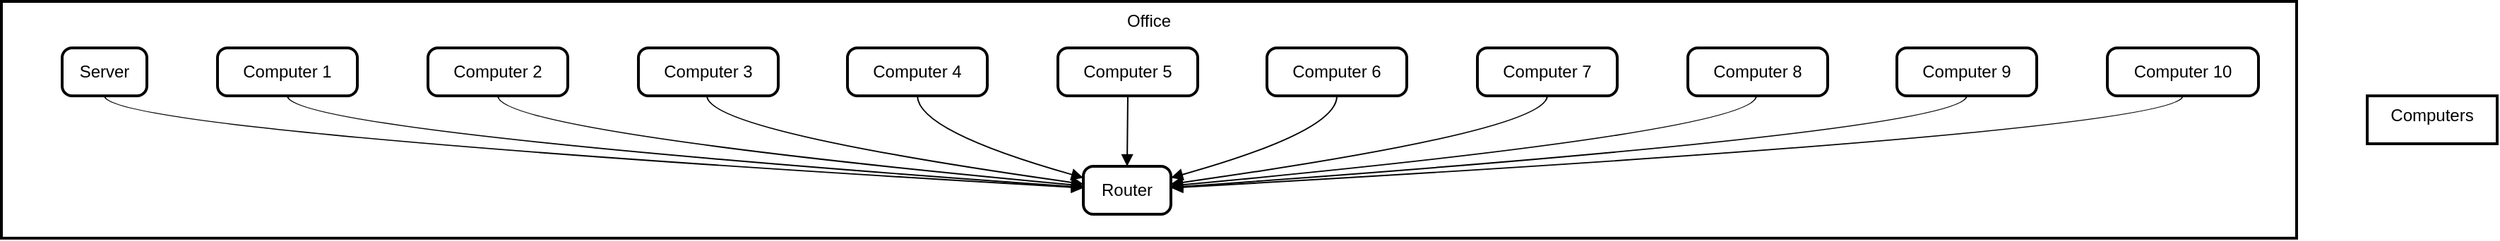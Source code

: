 <mxfile version="24.7.4">
  <diagram name="Página-1" id="g_phrMbrxPT7tr784Q3B">
    <mxGraphModel>
      <root>
        <mxCell id="0" />
        <mxCell id="1" parent="0" />
        <mxCell id="2" value="Office" style="whiteSpace=wrap;strokeWidth=2;verticalAlign=top;" vertex="1" parent="1">
          <mxGeometry width="1625" height="168" as="geometry" />
        </mxCell>
        <mxCell id="3" value="Server" style="rounded=1;absoluteArcSize=1;arcSize=14;whiteSpace=wrap;strokeWidth=2;" vertex="1" parent="2">
          <mxGeometry x="43" y="33" width="60" height="34" as="geometry" />
        </mxCell>
        <mxCell id="4" value="Router" style="rounded=1;absoluteArcSize=1;arcSize=14;whiteSpace=wrap;strokeWidth=2;" vertex="1" parent="2">
          <mxGeometry x="766" y="117" width="62" height="34" as="geometry" />
        </mxCell>
        <mxCell id="5" value="Computer 1" style="rounded=1;absoluteArcSize=1;arcSize=14;whiteSpace=wrap;strokeWidth=2;" vertex="1" parent="2">
          <mxGeometry x="153" y="33" width="99" height="34" as="geometry" />
        </mxCell>
        <mxCell id="6" value="Computer 2" style="rounded=1;absoluteArcSize=1;arcSize=14;whiteSpace=wrap;strokeWidth=2;" vertex="1" parent="2">
          <mxGeometry x="302" y="33" width="99" height="34" as="geometry" />
        </mxCell>
        <mxCell id="7" value="Computer 3" style="rounded=1;absoluteArcSize=1;arcSize=14;whiteSpace=wrap;strokeWidth=2;" vertex="1" parent="2">
          <mxGeometry x="451" y="33" width="99" height="34" as="geometry" />
        </mxCell>
        <mxCell id="8" value="Computer 4" style="rounded=1;absoluteArcSize=1;arcSize=14;whiteSpace=wrap;strokeWidth=2;" vertex="1" parent="2">
          <mxGeometry x="599" y="33" width="99" height="34" as="geometry" />
        </mxCell>
        <mxCell id="9" value="Computer 5" style="rounded=1;absoluteArcSize=1;arcSize=14;whiteSpace=wrap;strokeWidth=2;" vertex="1" parent="2">
          <mxGeometry x="748" y="33" width="99" height="34" as="geometry" />
        </mxCell>
        <mxCell id="10" value="Computer 6" style="rounded=1;absoluteArcSize=1;arcSize=14;whiteSpace=wrap;strokeWidth=2;" vertex="1" parent="2">
          <mxGeometry x="896" y="33" width="99" height="34" as="geometry" />
        </mxCell>
        <mxCell id="11" value="Computer 7" style="rounded=1;absoluteArcSize=1;arcSize=14;whiteSpace=wrap;strokeWidth=2;" vertex="1" parent="2">
          <mxGeometry x="1045" y="33" width="99" height="34" as="geometry" />
        </mxCell>
        <mxCell id="12" value="Computer 8" style="rounded=1;absoluteArcSize=1;arcSize=14;whiteSpace=wrap;strokeWidth=2;" vertex="1" parent="2">
          <mxGeometry x="1194" y="33" width="99" height="34" as="geometry" />
        </mxCell>
        <mxCell id="13" value="Computer 9" style="rounded=1;absoluteArcSize=1;arcSize=14;whiteSpace=wrap;strokeWidth=2;" vertex="1" parent="2">
          <mxGeometry x="1342" y="33" width="99" height="34" as="geometry" />
        </mxCell>
        <mxCell id="14" value="Computer 10" style="rounded=1;absoluteArcSize=1;arcSize=14;whiteSpace=wrap;strokeWidth=2;" vertex="1" parent="2">
          <mxGeometry x="1491" y="33" width="107" height="34" as="geometry" />
        </mxCell>
        <mxCell id="15" value="" style="curved=1;startArrow=none;endArrow=block;exitX=0.5;exitY=1;entryX=0;entryY=0.45;" edge="1" parent="2" source="3" target="4">
          <mxGeometry relative="1" as="geometry">
            <Array as="points">
              <mxPoint x="73" y="92" />
            </Array>
          </mxGeometry>
        </mxCell>
        <mxCell id="16" value="" style="curved=1;startArrow=none;endArrow=block;exitX=0.5;exitY=1;entryX=0;entryY=0.44;" edge="1" parent="2" source="5" target="4">
          <mxGeometry relative="1" as="geometry">
            <Array as="points">
              <mxPoint x="203" y="92" />
            </Array>
          </mxGeometry>
        </mxCell>
        <mxCell id="17" value="" style="curved=1;startArrow=none;endArrow=block;exitX=0.5;exitY=1;entryX=0;entryY=0.41;" edge="1" parent="2" source="6" target="4">
          <mxGeometry relative="1" as="geometry">
            <Array as="points">
              <mxPoint x="351" y="92" />
            </Array>
          </mxGeometry>
        </mxCell>
        <mxCell id="18" value="" style="curved=1;startArrow=none;endArrow=block;exitX=0.49;exitY=1;entryX=0;entryY=0.37;" edge="1" parent="2" source="7" target="4">
          <mxGeometry relative="1" as="geometry">
            <Array as="points">
              <mxPoint x="500" y="92" />
            </Array>
          </mxGeometry>
        </mxCell>
        <mxCell id="19" value="" style="curved=1;startArrow=none;endArrow=block;exitX=0.5;exitY=1;entryX=0;entryY=0.24;" edge="1" parent="2" source="8" target="4">
          <mxGeometry relative="1" as="geometry">
            <Array as="points">
              <mxPoint x="649" y="92" />
            </Array>
          </mxGeometry>
        </mxCell>
        <mxCell id="20" value="" style="curved=1;startArrow=none;endArrow=block;exitX=0.5;exitY=1;entryX=0.5;entryY=0;" edge="1" parent="2" source="9" target="4">
          <mxGeometry relative="1" as="geometry">
            <Array as="points" />
          </mxGeometry>
        </mxCell>
        <mxCell id="21" value="" style="curved=1;startArrow=none;endArrow=block;exitX=0.5;exitY=1;entryX=1;entryY=0.24;" edge="1" parent="2" source="10" target="4">
          <mxGeometry relative="1" as="geometry">
            <Array as="points">
              <mxPoint x="946" y="92" />
            </Array>
          </mxGeometry>
        </mxCell>
        <mxCell id="22" value="" style="curved=1;startArrow=none;endArrow=block;exitX=0.5;exitY=1;entryX=1;entryY=0.37;" edge="1" parent="2" source="11" target="4">
          <mxGeometry relative="1" as="geometry">
            <Array as="points">
              <mxPoint x="1094" y="92" />
            </Array>
          </mxGeometry>
        </mxCell>
        <mxCell id="23" value="" style="curved=1;startArrow=none;endArrow=block;exitX=0.49;exitY=1;entryX=1;entryY=0.41;" edge="1" parent="2" source="12" target="4">
          <mxGeometry relative="1" as="geometry">
            <Array as="points">
              <mxPoint x="1243" y="92" />
            </Array>
          </mxGeometry>
        </mxCell>
        <mxCell id="24" value="" style="curved=1;startArrow=none;endArrow=block;exitX=0.5;exitY=1;entryX=1;entryY=0.44;" edge="1" parent="2" source="13" target="4">
          <mxGeometry relative="1" as="geometry">
            <Array as="points">
              <mxPoint x="1391" y="92" />
            </Array>
          </mxGeometry>
        </mxCell>
        <mxCell id="25" value="" style="curved=1;startArrow=none;endArrow=block;exitX=0.5;exitY=1;entryX=1;entryY=0.45;" edge="1" parent="2" source="14" target="4">
          <mxGeometry relative="1" as="geometry">
            <Array as="points">
              <mxPoint x="1544" y="92" />
            </Array>
          </mxGeometry>
        </mxCell>
        <mxCell id="26" value="Computers" style="whiteSpace=wrap;strokeWidth=2;verticalAlign=top;" vertex="1" parent="1">
          <mxGeometry x="1675" y="67" width="92" height="34" as="geometry" />
        </mxCell>
      </root>
    </mxGraphModel>
  </diagram>
</mxfile>

